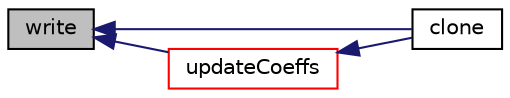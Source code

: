 digraph "write"
{
  bgcolor="transparent";
  edge [fontname="Helvetica",fontsize="10",labelfontname="Helvetica",labelfontsize="10"];
  node [fontname="Helvetica",fontsize="10",shape=record];
  rankdir="LR";
  Node159 [label="write",height=0.2,width=0.4,color="black", fillcolor="grey75", style="filled", fontcolor="black"];
  Node159 -> Node160 [dir="back",color="midnightblue",fontsize="10",style="solid",fontname="Helvetica"];
  Node160 [label="clone",height=0.2,width=0.4,color="black",URL="$a23117.html#a617bc55e78cf53196df9217431e5aa96",tooltip="Construct and return a clone setting internal field reference. "];
  Node159 -> Node161 [dir="back",color="midnightblue",fontsize="10",style="solid",fontname="Helvetica"];
  Node161 [label="updateCoeffs",height=0.2,width=0.4,color="red",URL="$a23117.html#a7e24eafac629d3733181cd942d4c902f",tooltip="Update the coefficients associated with the patch field. "];
  Node161 -> Node160 [dir="back",color="midnightblue",fontsize="10",style="solid",fontname="Helvetica"];
}
